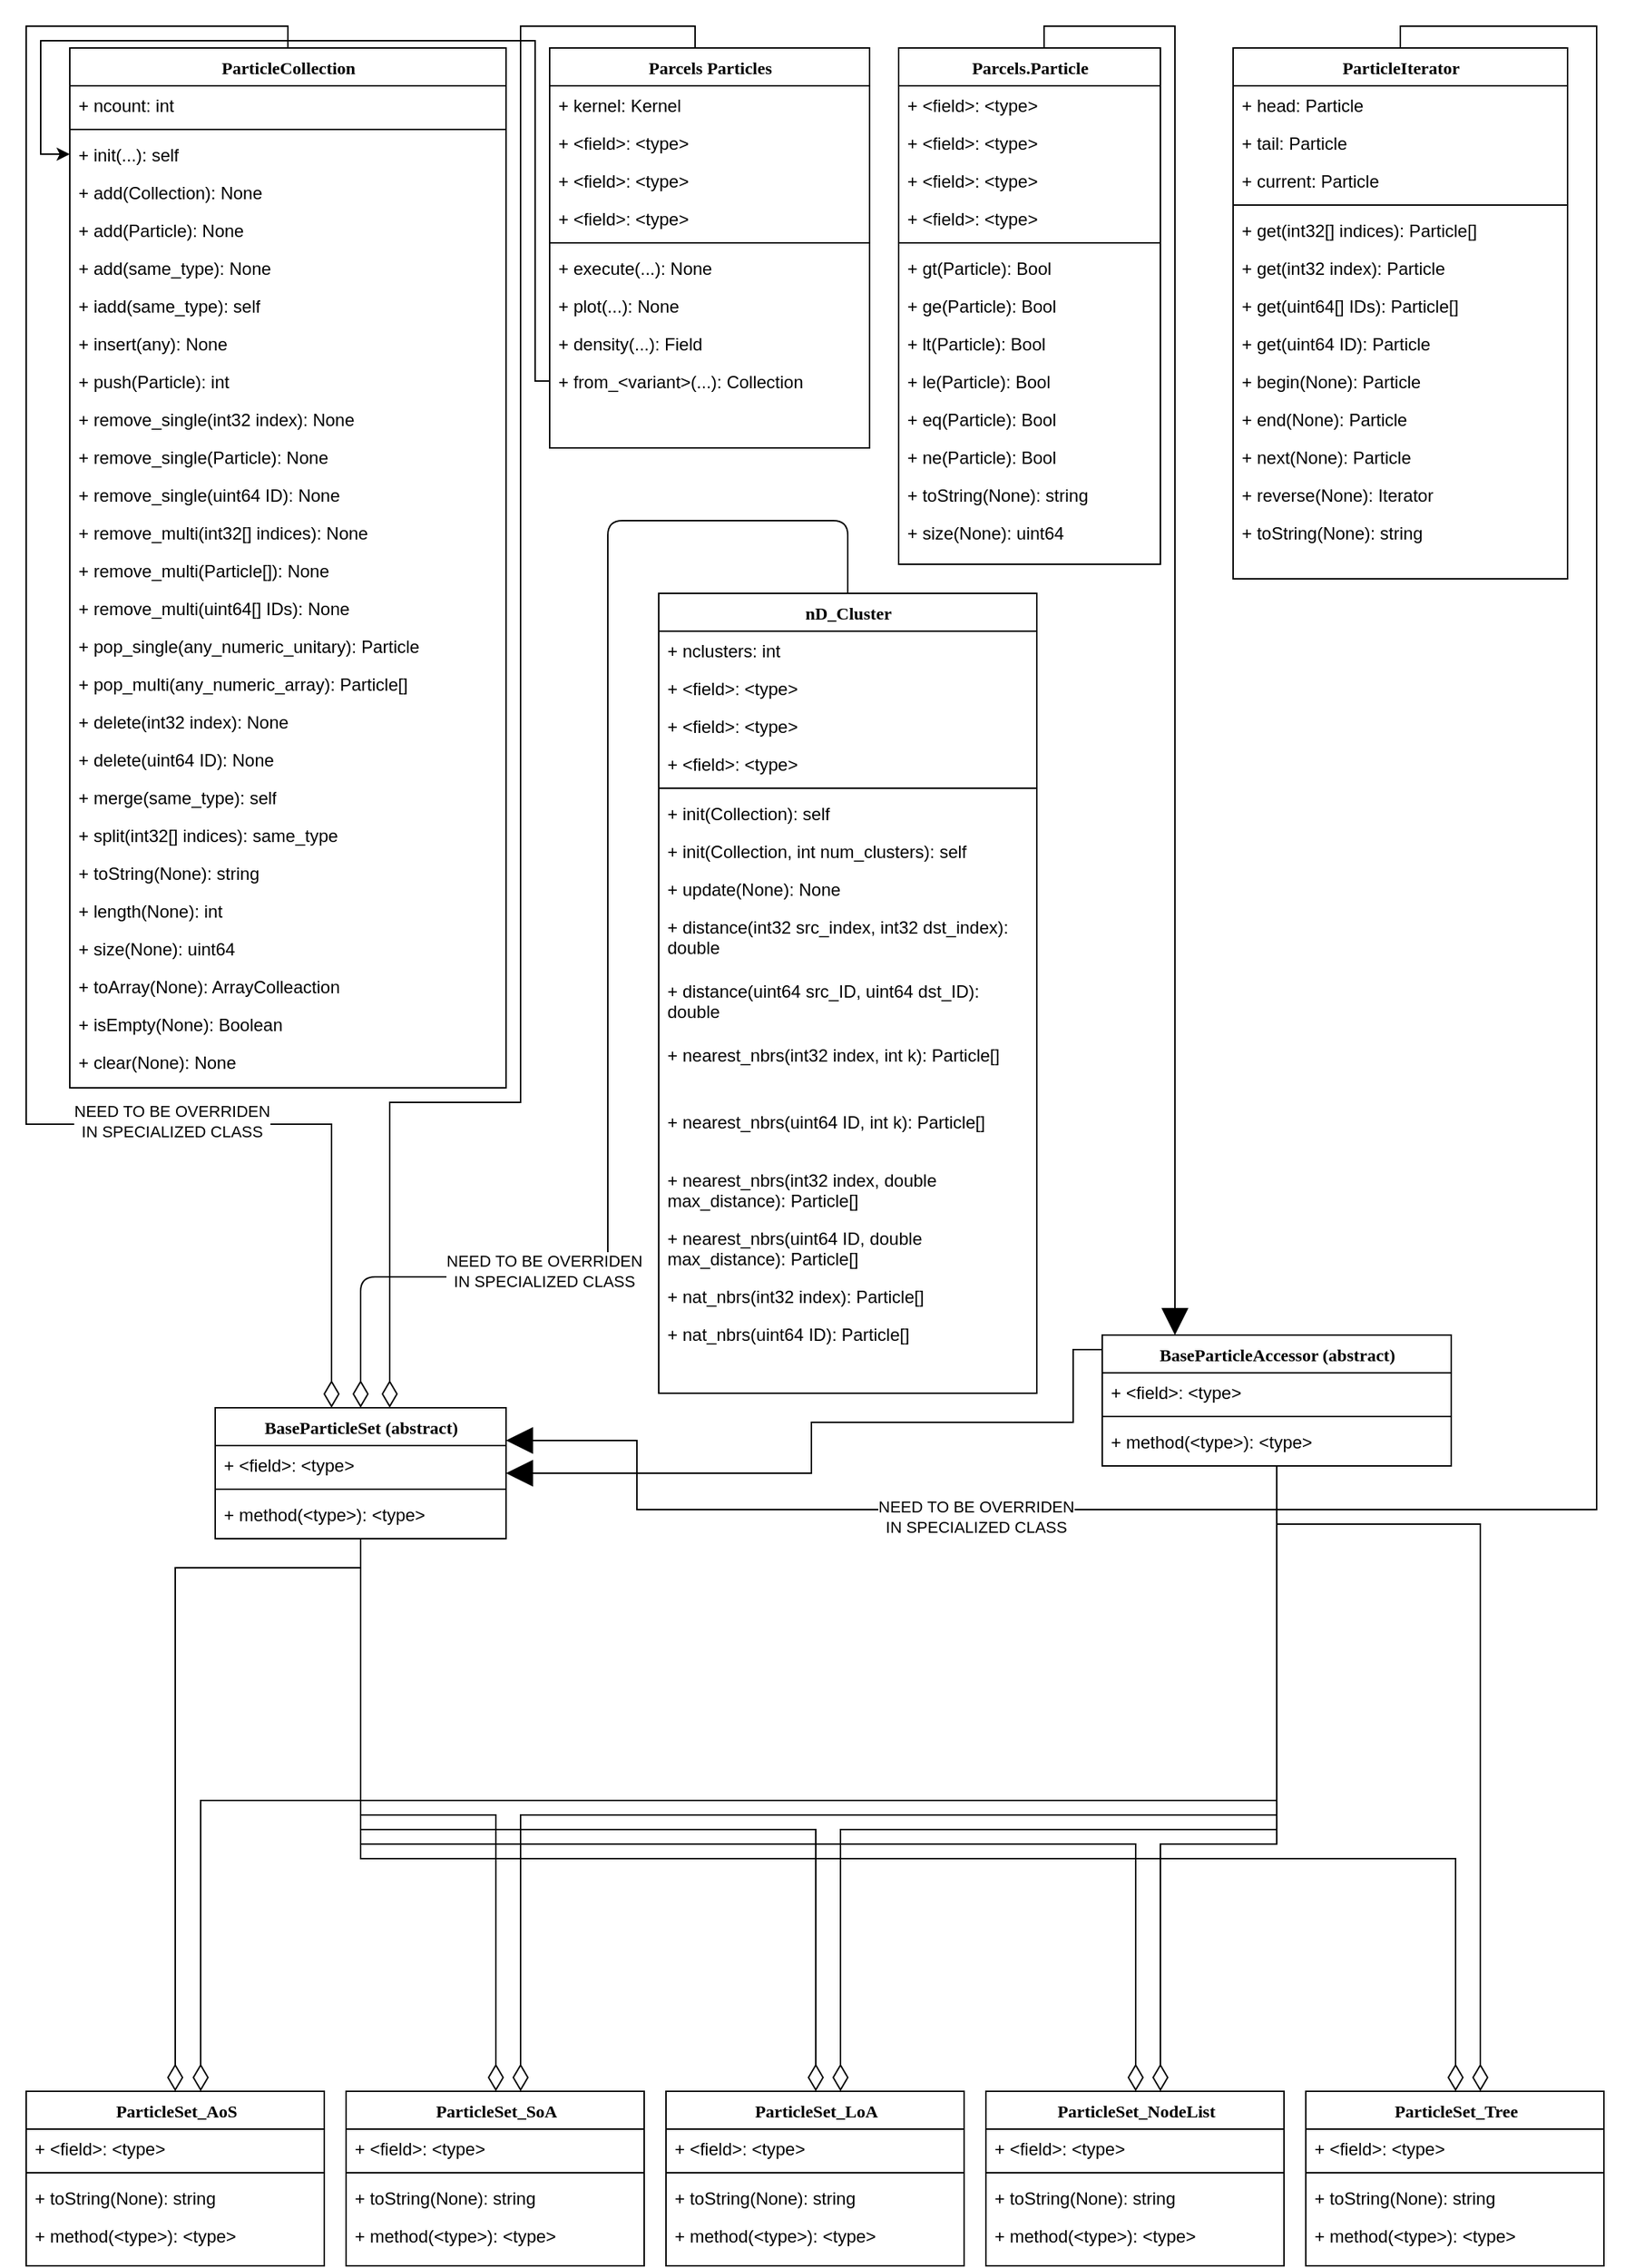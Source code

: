 <mxfile version="13.7.1" type="github">
  <diagram name="Page-1" id="9f46799a-70d6-7492-0946-bef42562c5a5">
    <mxGraphModel dx="1355" dy="774" grid="1" gridSize="10" guides="1" tooltips="1" connect="1" arrows="1" fold="1" page="1" pageScale="1" pageWidth="1169" pageHeight="827" background="#ffffff" math="0" shadow="0">
      <root>
        <mxCell id="0" />
        <mxCell id="1" parent="0" />
        <mxCell id="78961159f06e98e8-124" style="edgeStyle=orthogonalEdgeStyle;html=1;labelBackgroundColor=none;startFill=0;startSize=8;endArrow=diamondThin;endFill=0;endSize=16;fontFamily=Verdana;fontSize=12;entryX=0.5;entryY=0;entryDx=0;entryDy=0;exitX=0.5;exitY=0;exitDx=0;exitDy=0;" parent="1" source="78961159f06e98e8-43" target="78961159f06e98e8-56" edge="1">
          <mxGeometry relative="1" as="geometry">
            <Array as="points">
              <mxPoint x="585" y="360" />
              <mxPoint x="420" y="360" />
              <mxPoint x="420" y="880" />
              <mxPoint x="250" y="880" />
            </Array>
            <mxPoint x="240" y="870" as="sourcePoint" />
          </mxGeometry>
        </mxCell>
        <mxCell id="Co4MXGZ7TRUsfddceolT-49" value="&lt;div&gt;NEED TO BE OVERRIDEN&lt;/div&gt;&lt;div&gt;IN SPECIALIZED CLASS&lt;br&gt;&lt;/div&gt;" style="edgeLabel;html=1;align=center;verticalAlign=middle;resizable=0;points=[];" parent="78961159f06e98e8-124" vertex="1" connectable="0">
          <mxGeometry x="0.604" y="3" relative="1" as="geometry">
            <mxPoint x="19" y="-7" as="offset" />
          </mxGeometry>
        </mxCell>
        <mxCell id="Co4MXGZ7TRUsfddceolT-39" style="edgeStyle=orthogonalEdgeStyle;rounded=0;orthogonalLoop=1;jettySize=auto;html=1;exitX=0.5;exitY=0;exitDx=0;exitDy=0;endArrow=diamondThin;endFill=0;endSize=16;" parent="1" source="78961159f06e98e8-17" target="78961159f06e98e8-56" edge="1">
          <mxGeometry relative="1" as="geometry">
            <Array as="points">
              <mxPoint x="200" y="20" />
              <mxPoint x="20" y="20" />
              <mxPoint x="20" y="775" />
              <mxPoint x="230" y="775" />
            </Array>
          </mxGeometry>
        </mxCell>
        <mxCell id="Co4MXGZ7TRUsfddceolT-48" value="&lt;div&gt;NEED TO BE OVERRIDEN&lt;/div&gt;&lt;div&gt;IN SPECIALIZED CLASS&lt;br&gt;&lt;/div&gt;" style="edgeLabel;html=1;align=center;verticalAlign=middle;resizable=0;points=[];" parent="Co4MXGZ7TRUsfddceolT-39" vertex="1" connectable="0">
          <mxGeometry x="0.473" y="2" relative="1" as="geometry">
            <mxPoint x="52" as="offset" />
          </mxGeometry>
        </mxCell>
        <mxCell id="Co4MXGZ7TRUsfddceolT-28" style="edgeStyle=orthogonalEdgeStyle;rounded=0;orthogonalLoop=1;jettySize=auto;html=1;entryX=0;entryY=0.5;entryDx=0;entryDy=0;exitX=0;exitY=0.5;exitDx=0;exitDy=0;" parent="1" source="Co4MXGZ7TRUsfddceolT-25" target="78961159f06e98e8-20" edge="1">
          <mxGeometry relative="1" as="geometry">
            <Array as="points">
              <mxPoint x="370" y="264" />
              <mxPoint x="370" y="30" />
              <mxPoint x="30" y="30" />
              <mxPoint x="30" y="108" />
            </Array>
          </mxGeometry>
        </mxCell>
        <mxCell id="Co4MXGZ7TRUsfddceolT-40" style="edgeStyle=orthogonalEdgeStyle;rounded=0;orthogonalLoop=1;jettySize=auto;html=1;exitX=0.5;exitY=0;exitDx=0;exitDy=0;endArrow=diamondThin;endFill=0;endSize=16;" parent="1" source="P7jvrvPm7dQxCzO7ZXYy-18" target="78961159f06e98e8-56" edge="1">
          <mxGeometry relative="1" as="geometry">
            <Array as="points">
              <mxPoint x="480" y="35" />
              <mxPoint x="480" y="20" />
              <mxPoint x="360" y="20" />
              <mxPoint x="360" y="760" />
              <mxPoint x="270" y="760" />
            </Array>
          </mxGeometry>
        </mxCell>
        <mxCell id="Co4MXGZ7TRUsfddceolT-67" style="edgeStyle=orthogonalEdgeStyle;rounded=0;orthogonalLoop=1;jettySize=auto;html=1;exitX=0.5;exitY=1;exitDx=0;exitDy=0;entryX=0.5;entryY=0;entryDx=0;entryDy=0;endArrow=diamondThin;endFill=0;endSize=16;" parent="1" source="78961159f06e98e8-56" target="78961159f06e98e8-108" edge="1">
          <mxGeometry relative="1" as="geometry">
            <Array as="points">
              <mxPoint x="250" y="1080" />
              <mxPoint x="123" y="1080" />
            </Array>
          </mxGeometry>
        </mxCell>
        <mxCell id="Co4MXGZ7TRUsfddceolT-69" style="edgeStyle=orthogonalEdgeStyle;rounded=0;orthogonalLoop=1;jettySize=auto;html=1;exitX=0.5;exitY=1;exitDx=0;exitDy=0;endArrow=diamondThin;endFill=0;endSize=16;" parent="1" source="78961159f06e98e8-56" target="Co4MXGZ7TRUsfddceolT-51" edge="1">
          <mxGeometry relative="1" as="geometry">
            <Array as="points">
              <mxPoint x="250" y="1250" />
              <mxPoint x="343" y="1250" />
            </Array>
          </mxGeometry>
        </mxCell>
        <mxCell id="Co4MXGZ7TRUsfddceolT-71" style="edgeStyle=orthogonalEdgeStyle;rounded=0;orthogonalLoop=1;jettySize=auto;html=1;exitX=0.5;exitY=1;exitDx=0;exitDy=0;endArrow=diamondThin;endFill=0;endSize=16;" parent="1" source="78961159f06e98e8-56" target="Co4MXGZ7TRUsfddceolT-55" edge="1">
          <mxGeometry relative="1" as="geometry">
            <Array as="points">
              <mxPoint x="250" y="1260" />
              <mxPoint x="563" y="1260" />
            </Array>
          </mxGeometry>
        </mxCell>
        <mxCell id="Co4MXGZ7TRUsfddceolT-73" style="edgeStyle=orthogonalEdgeStyle;rounded=0;orthogonalLoop=1;jettySize=auto;html=1;exitX=0.5;exitY=1;exitDx=0;exitDy=0;endArrow=diamondThin;endFill=0;endSize=16;" parent="1" source="78961159f06e98e8-56" target="Co4MXGZ7TRUsfddceolT-59" edge="1">
          <mxGeometry relative="1" as="geometry">
            <Array as="points">
              <mxPoint x="250" y="1270" />
              <mxPoint x="783" y="1270" />
            </Array>
          </mxGeometry>
        </mxCell>
        <mxCell id="Co4MXGZ7TRUsfddceolT-75" style="edgeStyle=orthogonalEdgeStyle;rounded=0;orthogonalLoop=1;jettySize=auto;html=1;exitX=0.5;exitY=1;exitDx=0;exitDy=0;endArrow=diamondThin;endFill=0;endSize=16;" parent="1" source="78961159f06e98e8-56" target="Co4MXGZ7TRUsfddceolT-63" edge="1">
          <mxGeometry relative="1" as="geometry">
            <Array as="points">
              <mxPoint x="250" y="1280" />
              <mxPoint x="1003" y="1280" />
            </Array>
          </mxGeometry>
        </mxCell>
        <mxCell id="78961159f06e98e8-56" value="BaseParticleSet (abstract)" style="swimlane;html=1;fontStyle=1;align=center;verticalAlign=top;childLayout=stackLayout;horizontal=1;startSize=26;horizontalStack=0;resizeParent=1;resizeLast=0;collapsible=1;marginBottom=0;swimlaneFillColor=#ffffff;rounded=0;shadow=0;comic=0;labelBackgroundColor=none;strokeWidth=1;fillColor=none;fontFamily=Verdana;fontSize=12" parent="1" vertex="1">
          <mxGeometry x="150" y="970" width="200" height="90" as="geometry" />
        </mxCell>
        <mxCell id="78961159f06e98e8-63" value="+ &amp;lt;field&amp;gt;: &amp;lt;type&amp;gt;" style="text;html=1;strokeColor=none;fillColor=none;align=left;verticalAlign=top;spacingLeft=4;spacingRight=4;whiteSpace=wrap;overflow=hidden;rotatable=0;points=[[0,0.5],[1,0.5]];portConstraint=eastwest;" parent="78961159f06e98e8-56" vertex="1">
          <mxGeometry y="26" width="200" height="26" as="geometry" />
        </mxCell>
        <mxCell id="78961159f06e98e8-64" value="" style="line;html=1;strokeWidth=1;fillColor=none;align=left;verticalAlign=middle;spacingTop=-1;spacingLeft=3;spacingRight=3;rotatable=0;labelPosition=right;points=[];portConstraint=eastwest;" parent="78961159f06e98e8-56" vertex="1">
          <mxGeometry y="52" width="200" height="8" as="geometry" />
        </mxCell>
        <mxCell id="78961159f06e98e8-68" value="+ method(&amp;lt;type&amp;gt;): &amp;lt;type&amp;gt;" style="text;html=1;strokeColor=none;fillColor=none;align=left;verticalAlign=top;spacingLeft=4;spacingRight=4;whiteSpace=wrap;overflow=hidden;rotatable=0;points=[[0,0.5],[1,0.5]];portConstraint=eastwest;" parent="78961159f06e98e8-56" vertex="1">
          <mxGeometry y="60" width="200" height="26" as="geometry" />
        </mxCell>
        <mxCell id="Co4MXGZ7TRUsfddceolT-45" style="edgeStyle=orthogonalEdgeStyle;rounded=0;orthogonalLoop=1;jettySize=auto;html=1;exitX=0.5;exitY=0;exitDx=0;exitDy=0;endArrow=block;endFill=1;endSize=16;" parent="1" source="Co4MXGZ7TRUsfddceolT-12" target="Co4MXGZ7TRUsfddceolT-41" edge="1">
          <mxGeometry relative="1" as="geometry">
            <Array as="points">
              <mxPoint x="720" y="20" />
              <mxPoint x="810" y="20" />
            </Array>
          </mxGeometry>
        </mxCell>
        <mxCell id="Co4MXGZ7TRUsfddceolT-12" value="Parcels.Particle" style="swimlane;html=1;fontStyle=1;align=center;verticalAlign=top;childLayout=stackLayout;horizontal=1;startSize=26;horizontalStack=0;resizeParent=1;resizeLast=0;collapsible=1;marginBottom=0;swimlaneFillColor=#ffffff;rounded=0;shadow=0;comic=0;labelBackgroundColor=none;strokeWidth=1;fillColor=none;fontFamily=Verdana;fontSize=12" parent="1" vertex="1">
          <mxGeometry x="620" y="35" width="180" height="355" as="geometry" />
        </mxCell>
        <mxCell id="Co4MXGZ7TRUsfddceolT-13" value="+ &amp;lt;field&amp;gt;: &amp;lt;type&amp;gt;" style="text;html=1;strokeColor=none;fillColor=none;align=left;verticalAlign=top;spacingLeft=4;spacingRight=4;whiteSpace=wrap;overflow=hidden;rotatable=0;points=[[0,0.5],[1,0.5]];portConstraint=eastwest;" parent="Co4MXGZ7TRUsfddceolT-12" vertex="1">
          <mxGeometry y="26" width="180" height="26" as="geometry" />
        </mxCell>
        <mxCell id="Co4MXGZ7TRUsfddceolT-14" value="+ &amp;lt;field&amp;gt;: &amp;lt;type&amp;gt;" style="text;html=1;strokeColor=none;fillColor=none;align=left;verticalAlign=top;spacingLeft=4;spacingRight=4;whiteSpace=wrap;overflow=hidden;rotatable=0;points=[[0,0.5],[1,0.5]];portConstraint=eastwest;" parent="Co4MXGZ7TRUsfddceolT-12" vertex="1">
          <mxGeometry y="52" width="180" height="26" as="geometry" />
        </mxCell>
        <mxCell id="Co4MXGZ7TRUsfddceolT-15" value="+ &amp;lt;field&amp;gt;: &amp;lt;type&amp;gt;" style="text;html=1;strokeColor=none;fillColor=none;align=left;verticalAlign=top;spacingLeft=4;spacingRight=4;whiteSpace=wrap;overflow=hidden;rotatable=0;points=[[0,0.5],[1,0.5]];portConstraint=eastwest;" parent="Co4MXGZ7TRUsfddceolT-12" vertex="1">
          <mxGeometry y="78" width="180" height="26" as="geometry" />
        </mxCell>
        <mxCell id="Co4MXGZ7TRUsfddceolT-16" value="+ &amp;lt;field&amp;gt;: &amp;lt;type&amp;gt;" style="text;html=1;strokeColor=none;fillColor=none;align=left;verticalAlign=top;spacingLeft=4;spacingRight=4;whiteSpace=wrap;overflow=hidden;rotatable=0;points=[[0,0.5],[1,0.5]];portConstraint=eastwest;" parent="Co4MXGZ7TRUsfddceolT-12" vertex="1">
          <mxGeometry y="104" width="180" height="26" as="geometry" />
        </mxCell>
        <mxCell id="Co4MXGZ7TRUsfddceolT-17" value="" style="line;html=1;strokeWidth=1;fillColor=none;align=left;verticalAlign=middle;spacingTop=-1;spacingLeft=3;spacingRight=3;rotatable=0;labelPosition=right;points=[];portConstraint=eastwest;" parent="Co4MXGZ7TRUsfddceolT-12" vertex="1">
          <mxGeometry y="130" width="180" height="8" as="geometry" />
        </mxCell>
        <mxCell id="Co4MXGZ7TRUsfddceolT-18" value="+ gt(Particle): Bool" style="text;html=1;strokeColor=none;fillColor=none;align=left;verticalAlign=top;spacingLeft=4;spacingRight=4;whiteSpace=wrap;overflow=hidden;rotatable=0;points=[[0,0.5],[1,0.5]];portConstraint=eastwest;" parent="Co4MXGZ7TRUsfddceolT-12" vertex="1">
          <mxGeometry y="138" width="180" height="26" as="geometry" />
        </mxCell>
        <mxCell id="Co4MXGZ7TRUsfddceolT-19" value="+ ge(Particle): Bool" style="text;html=1;strokeColor=none;fillColor=none;align=left;verticalAlign=top;spacingLeft=4;spacingRight=4;whiteSpace=wrap;overflow=hidden;rotatable=0;points=[[0,0.5],[1,0.5]];portConstraint=eastwest;" parent="Co4MXGZ7TRUsfddceolT-12" vertex="1">
          <mxGeometry y="164" width="180" height="26" as="geometry" />
        </mxCell>
        <mxCell id="Co4MXGZ7TRUsfddceolT-20" value="+ lt(Particle): Bool" style="text;html=1;strokeColor=none;fillColor=none;align=left;verticalAlign=top;spacingLeft=4;spacingRight=4;whiteSpace=wrap;overflow=hidden;rotatable=0;points=[[0,0.5],[1,0.5]];portConstraint=eastwest;" parent="Co4MXGZ7TRUsfddceolT-12" vertex="1">
          <mxGeometry y="190" width="180" height="26" as="geometry" />
        </mxCell>
        <mxCell id="Co4MXGZ7TRUsfddceolT-21" value="+ le(Particle): Bool" style="text;html=1;strokeColor=none;fillColor=none;align=left;verticalAlign=top;spacingLeft=4;spacingRight=4;whiteSpace=wrap;overflow=hidden;rotatable=0;points=[[0,0.5],[1,0.5]];portConstraint=eastwest;" parent="Co4MXGZ7TRUsfddceolT-12" vertex="1">
          <mxGeometry y="216" width="180" height="26" as="geometry" />
        </mxCell>
        <mxCell id="Co4MXGZ7TRUsfddceolT-22" value="+ eq(Particle): Bool" style="text;html=1;strokeColor=none;fillColor=none;align=left;verticalAlign=top;spacingLeft=4;spacingRight=4;whiteSpace=wrap;overflow=hidden;rotatable=0;points=[[0,0.5],[1,0.5]];portConstraint=eastwest;" parent="Co4MXGZ7TRUsfddceolT-12" vertex="1">
          <mxGeometry y="242" width="180" height="26" as="geometry" />
        </mxCell>
        <mxCell id="Co4MXGZ7TRUsfddceolT-23" value="+ ne(Particle): Bool" style="text;html=1;strokeColor=none;fillColor=none;align=left;verticalAlign=top;spacingLeft=4;spacingRight=4;whiteSpace=wrap;overflow=hidden;rotatable=0;points=[[0,0.5],[1,0.5]];portConstraint=eastwest;" parent="Co4MXGZ7TRUsfddceolT-12" vertex="1">
          <mxGeometry y="268" width="180" height="26" as="geometry" />
        </mxCell>
        <mxCell id="XpPb735-qe5b06PfUnhL-2" value="+ toString(None): string" style="text;html=1;strokeColor=none;fillColor=none;align=left;verticalAlign=top;spacingLeft=4;spacingRight=4;whiteSpace=wrap;overflow=hidden;rotatable=0;points=[[0,0.5],[1,0.5]];portConstraint=eastwest;" parent="Co4MXGZ7TRUsfddceolT-12" vertex="1">
          <mxGeometry y="294" width="180" height="26" as="geometry" />
        </mxCell>
        <mxCell id="XpPb735-qe5b06PfUnhL-11" value="+ size(None): uint64" style="text;html=1;strokeColor=none;fillColor=none;align=left;verticalAlign=top;spacingLeft=4;spacingRight=4;whiteSpace=wrap;overflow=hidden;rotatable=0;points=[[0,0.5],[1,0.5]];portConstraint=eastwest;" parent="Co4MXGZ7TRUsfddceolT-12" vertex="1">
          <mxGeometry y="320" width="180" height="30" as="geometry" />
        </mxCell>
        <mxCell id="78961159f06e98e8-17" value="ParticleCollection" style="swimlane;html=1;fontStyle=1;align=center;verticalAlign=top;childLayout=stackLayout;horizontal=1;startSize=26;horizontalStack=0;resizeParent=1;resizeLast=0;collapsible=1;marginBottom=0;swimlaneFillColor=#ffffff;rounded=0;shadow=0;comic=0;labelBackgroundColor=none;strokeWidth=1;fillColor=none;fontFamily=Verdana;fontSize=12" parent="1" vertex="1">
          <mxGeometry x="50" y="35" width="300" height="715" as="geometry">
            <mxRectangle x="90" y="83" width="100" height="26" as="alternateBounds" />
          </mxGeometry>
        </mxCell>
        <mxCell id="78961159f06e98e8-24" value="+ ncount: int" style="text;html=1;strokeColor=none;fillColor=none;align=left;verticalAlign=top;spacingLeft=4;spacingRight=4;whiteSpace=wrap;overflow=hidden;rotatable=0;points=[[0,0.5],[1,0.5]];portConstraint=eastwest;fontStyle=0" parent="78961159f06e98e8-17" vertex="1">
          <mxGeometry y="26" width="300" height="26" as="geometry" />
        </mxCell>
        <mxCell id="78961159f06e98e8-19" value="" style="line;html=1;strokeWidth=1;fillColor=none;align=left;verticalAlign=middle;spacingTop=-1;spacingLeft=3;spacingRight=3;rotatable=0;labelPosition=right;points=[];portConstraint=eastwest;fontStyle=0" parent="78961159f06e98e8-17" vertex="1">
          <mxGeometry y="52" width="300" height="8" as="geometry" />
        </mxCell>
        <mxCell id="78961159f06e98e8-20" value="+ init(...): self" style="text;html=1;strokeColor=none;fillColor=none;align=left;verticalAlign=top;spacingLeft=4;spacingRight=4;whiteSpace=wrap;overflow=hidden;rotatable=0;points=[[0,0.5],[1,0.5]];portConstraint=eastwest;fontStyle=0" parent="78961159f06e98e8-17" vertex="1">
          <mxGeometry y="60" width="300" height="26" as="geometry" />
        </mxCell>
        <mxCell id="Co4MXGZ7TRUsfddceolT-27" value="+ add(Collection): None" style="text;html=1;strokeColor=none;fillColor=none;align=left;verticalAlign=top;spacingLeft=4;spacingRight=4;whiteSpace=wrap;overflow=hidden;rotatable=0;points=[[0,0.5],[1,0.5]];portConstraint=eastwest;fontStyle=0" parent="78961159f06e98e8-17" vertex="1">
          <mxGeometry y="86" width="300" height="26" as="geometry" />
        </mxCell>
        <mxCell id="78961159f06e98e8-27" value="+ add(Particle): None" style="text;html=1;strokeColor=none;fillColor=none;align=left;verticalAlign=top;spacingLeft=4;spacingRight=4;whiteSpace=wrap;overflow=hidden;rotatable=0;points=[[0,0.5],[1,0.5]];portConstraint=eastwest;fontStyle=0" parent="78961159f06e98e8-17" vertex="1">
          <mxGeometry y="112" width="300" height="26" as="geometry" />
        </mxCell>
        <mxCell id="P7jvrvPm7dQxCzO7ZXYy-2" value="+ add(same_type): None" style="text;html=1;strokeColor=none;fillColor=none;align=left;verticalAlign=top;spacingLeft=4;spacingRight=4;whiteSpace=wrap;overflow=hidden;rotatable=0;points=[[0,0.5],[1,0.5]];portConstraint=eastwest;fontStyle=0" parent="78961159f06e98e8-17" vertex="1">
          <mxGeometry y="138" width="300" height="26" as="geometry" />
        </mxCell>
        <mxCell id="P7jvrvPm7dQxCzO7ZXYy-3" value="+ iadd(same_type): self" style="text;html=1;strokeColor=none;fillColor=none;align=left;verticalAlign=top;spacingLeft=4;spacingRight=4;whiteSpace=wrap;overflow=hidden;rotatable=0;points=[[0,0.5],[1,0.5]];portConstraint=eastwest;fontStyle=0" parent="78961159f06e98e8-17" vertex="1">
          <mxGeometry y="164" width="300" height="26" as="geometry" />
        </mxCell>
        <mxCell id="P7jvrvPm7dQxCzO7ZXYy-4" value="+ insert(any): None" style="text;html=1;strokeColor=none;fillColor=none;align=left;verticalAlign=top;spacingLeft=4;spacingRight=4;whiteSpace=wrap;overflow=hidden;rotatable=0;points=[[0,0.5],[1,0.5]];portConstraint=eastwest;fontStyle=0" parent="78961159f06e98e8-17" vertex="1">
          <mxGeometry y="190" width="300" height="26" as="geometry" />
        </mxCell>
        <mxCell id="P7jvrvPm7dQxCzO7ZXYy-5" value="+ push(Particle): int" style="text;html=1;strokeColor=none;fillColor=none;align=left;verticalAlign=top;spacingLeft=4;spacingRight=4;whiteSpace=wrap;overflow=hidden;rotatable=0;points=[[0,0.5],[1,0.5]];portConstraint=eastwest;fontStyle=0" parent="78961159f06e98e8-17" vertex="1">
          <mxGeometry y="216" width="300" height="26" as="geometry" />
        </mxCell>
        <mxCell id="P7jvrvPm7dQxCzO7ZXYy-6" value="+ remove_single(int32 index): None" style="text;html=1;strokeColor=none;fillColor=none;align=left;verticalAlign=top;spacingLeft=4;spacingRight=4;whiteSpace=wrap;overflow=hidden;rotatable=0;points=[[0,0.5],[1,0.5]];portConstraint=eastwest;fontStyle=0" parent="78961159f06e98e8-17" vertex="1">
          <mxGeometry y="242" width="300" height="26" as="geometry" />
        </mxCell>
        <mxCell id="P7jvrvPm7dQxCzO7ZXYy-7" value="+ remove_single(Particle): None" style="text;html=1;strokeColor=none;fillColor=none;align=left;verticalAlign=top;spacingLeft=4;spacingRight=4;whiteSpace=wrap;overflow=hidden;rotatable=0;points=[[0,0.5],[1,0.5]];portConstraint=eastwest;fontStyle=0" parent="78961159f06e98e8-17" vertex="1">
          <mxGeometry y="268" width="300" height="26" as="geometry" />
        </mxCell>
        <mxCell id="P7jvrvPm7dQxCzO7ZXYy-8" value="+ remove_single(uint64 ID): None" style="text;html=1;strokeColor=none;fillColor=none;align=left;verticalAlign=top;spacingLeft=4;spacingRight=4;whiteSpace=wrap;overflow=hidden;rotatable=0;points=[[0,0.5],[1,0.5]];portConstraint=eastwest;fontStyle=0" parent="78961159f06e98e8-17" vertex="1">
          <mxGeometry y="294" width="300" height="26" as="geometry" />
        </mxCell>
        <mxCell id="P7jvrvPm7dQxCzO7ZXYy-9" value="+ remove_multi(int32[] indices): None" style="text;html=1;strokeColor=none;fillColor=none;align=left;verticalAlign=top;spacingLeft=4;spacingRight=4;whiteSpace=wrap;overflow=hidden;rotatable=0;points=[[0,0.5],[1,0.5]];portConstraint=eastwest;fontStyle=0" parent="78961159f06e98e8-17" vertex="1">
          <mxGeometry y="320" width="300" height="26" as="geometry" />
        </mxCell>
        <mxCell id="P7jvrvPm7dQxCzO7ZXYy-10" value="+ remove_multi(Particle[]): None" style="text;html=1;strokeColor=none;fillColor=none;align=left;verticalAlign=top;spacingLeft=4;spacingRight=4;whiteSpace=wrap;overflow=hidden;rotatable=0;points=[[0,0.5],[1,0.5]];portConstraint=eastwest;fontStyle=0" parent="78961159f06e98e8-17" vertex="1">
          <mxGeometry y="346" width="300" height="26" as="geometry" />
        </mxCell>
        <mxCell id="P7jvrvPm7dQxCzO7ZXYy-11" value="+ remove_multi(uint64[] IDs): None" style="text;html=1;strokeColor=none;fillColor=none;align=left;verticalAlign=top;spacingLeft=4;spacingRight=4;whiteSpace=wrap;overflow=hidden;rotatable=0;points=[[0,0.5],[1,0.5]];portConstraint=eastwest;fontStyle=0" parent="78961159f06e98e8-17" vertex="1">
          <mxGeometry y="372" width="300" height="26" as="geometry" />
        </mxCell>
        <mxCell id="P7jvrvPm7dQxCzO7ZXYy-12" value="+ pop_single(any_numeric_unitary): Particle" style="text;html=1;strokeColor=none;fillColor=none;align=left;verticalAlign=top;spacingLeft=4;spacingRight=4;whiteSpace=wrap;overflow=hidden;rotatable=0;points=[[0,0.5],[1,0.5]];portConstraint=eastwest;fontStyle=0" parent="78961159f06e98e8-17" vertex="1">
          <mxGeometry y="398" width="300" height="26" as="geometry" />
        </mxCell>
        <mxCell id="P7jvrvPm7dQxCzO7ZXYy-13" value="+ pop_multi(any_numeric_array): Particle[]" style="text;html=1;strokeColor=none;fillColor=none;align=left;verticalAlign=top;spacingLeft=4;spacingRight=4;whiteSpace=wrap;overflow=hidden;rotatable=0;points=[[0,0.5],[1,0.5]];portConstraint=eastwest;fontStyle=0" parent="78961159f06e98e8-17" vertex="1">
          <mxGeometry y="424" width="300" height="26" as="geometry" />
        </mxCell>
        <mxCell id="P7jvrvPm7dQxCzO7ZXYy-14" value="+ delete(int32 index): None" style="text;html=1;strokeColor=none;fillColor=none;align=left;verticalAlign=top;spacingLeft=4;spacingRight=4;whiteSpace=wrap;overflow=hidden;rotatable=0;points=[[0,0.5],[1,0.5]];portConstraint=eastwest;fontStyle=0" parent="78961159f06e98e8-17" vertex="1">
          <mxGeometry y="450" width="300" height="26" as="geometry" />
        </mxCell>
        <mxCell id="P7jvrvPm7dQxCzO7ZXYy-15" value="+ delete(uint64 ID): None" style="text;html=1;strokeColor=none;fillColor=none;align=left;verticalAlign=top;spacingLeft=4;spacingRight=4;whiteSpace=wrap;overflow=hidden;rotatable=0;points=[[0,0.5],[1,0.5]];portConstraint=eastwest;fontStyle=0" parent="78961159f06e98e8-17" vertex="1">
          <mxGeometry y="476" width="300" height="26" as="geometry" />
        </mxCell>
        <mxCell id="P7jvrvPm7dQxCzO7ZXYy-16" value="+ merge(same_type): self" style="text;html=1;strokeColor=none;fillColor=none;align=left;verticalAlign=top;spacingLeft=4;spacingRight=4;whiteSpace=wrap;overflow=hidden;rotatable=0;points=[[0,0.5],[1,0.5]];portConstraint=eastwest;fontStyle=0" parent="78961159f06e98e8-17" vertex="1">
          <mxGeometry y="502" width="300" height="26" as="geometry" />
        </mxCell>
        <mxCell id="P7jvrvPm7dQxCzO7ZXYy-17" value="+ split(int32[] indices): same_type" style="text;html=1;strokeColor=none;fillColor=none;align=left;verticalAlign=top;spacingLeft=4;spacingRight=4;whiteSpace=wrap;overflow=hidden;rotatable=0;points=[[0,0.5],[1,0.5]];portConstraint=eastwest;fontStyle=0" parent="78961159f06e98e8-17" vertex="1">
          <mxGeometry y="528" width="300" height="26" as="geometry" />
        </mxCell>
        <mxCell id="XpPb735-qe5b06PfUnhL-1" value="+ toString(None): string" style="text;html=1;strokeColor=none;fillColor=none;align=left;verticalAlign=top;spacingLeft=4;spacingRight=4;whiteSpace=wrap;overflow=hidden;rotatable=0;points=[[0,0.5],[1,0.5]];portConstraint=eastwest;fontStyle=0" parent="78961159f06e98e8-17" vertex="1">
          <mxGeometry y="554" width="300" height="26" as="geometry" />
        </mxCell>
        <mxCell id="XpPb735-qe5b06PfUnhL-9" value="+ length(None): int" style="text;html=1;strokeColor=none;fillColor=none;align=left;verticalAlign=top;spacingLeft=4;spacingRight=4;whiteSpace=wrap;overflow=hidden;rotatable=0;points=[[0,0.5],[1,0.5]];portConstraint=eastwest;fontStyle=0" parent="78961159f06e98e8-17" vertex="1">
          <mxGeometry y="580" width="300" height="26" as="geometry" />
        </mxCell>
        <mxCell id="XpPb735-qe5b06PfUnhL-10" value="+ size(None): uint64" style="text;html=1;strokeColor=none;fillColor=none;align=left;verticalAlign=top;spacingLeft=4;spacingRight=4;whiteSpace=wrap;overflow=hidden;rotatable=0;points=[[0,0.5],[1,0.5]];portConstraint=eastwest;fontStyle=0" parent="78961159f06e98e8-17" vertex="1">
          <mxGeometry y="606" width="300" height="26" as="geometry" />
        </mxCell>
        <mxCell id="MUfdkFSpoXMzux8-uktr-1" value="+ toArray(None): ArrayColleaction" style="text;html=1;strokeColor=none;fillColor=none;align=left;verticalAlign=top;spacingLeft=4;spacingRight=4;whiteSpace=wrap;overflow=hidden;rotatable=0;points=[[0,0.5],[1,0.5]];portConstraint=eastwest;fontStyle=0" parent="78961159f06e98e8-17" vertex="1">
          <mxGeometry y="632" width="300" height="26" as="geometry" />
        </mxCell>
        <mxCell id="MUfdkFSpoXMzux8-uktr-2" value="+ isEmpty(None): Boolean" style="text;html=1;strokeColor=none;fillColor=none;align=left;verticalAlign=top;spacingLeft=4;spacingRight=4;whiteSpace=wrap;overflow=hidden;rotatable=0;points=[[0,0.5],[1,0.5]];portConstraint=eastwest;fontStyle=0" parent="78961159f06e98e8-17" vertex="1">
          <mxGeometry y="658" width="300" height="26" as="geometry" />
        </mxCell>
        <mxCell id="MUfdkFSpoXMzux8-uktr-3" value="+ clear(None): None" style="text;html=1;strokeColor=none;fillColor=none;align=left;verticalAlign=top;spacingLeft=4;spacingRight=4;whiteSpace=wrap;overflow=hidden;rotatable=0;points=[[0,0.5],[1,0.5]];portConstraint=eastwest;fontStyle=0" parent="78961159f06e98e8-17" vertex="1">
          <mxGeometry y="684" width="300" height="26" as="geometry" />
        </mxCell>
        <mxCell id="P7jvrvPm7dQxCzO7ZXYy-18" value="Parcels Particles" style="swimlane;html=1;fontStyle=1;align=center;verticalAlign=top;childLayout=stackLayout;horizontal=1;startSize=26;horizontalStack=0;resizeParent=1;resizeLast=0;collapsible=1;marginBottom=0;swimlaneFillColor=#ffffff;rounded=0;shadow=0;comic=0;labelBackgroundColor=none;strokeWidth=1;fillColor=none;fontFamily=Verdana;fontSize=12" parent="1" vertex="1">
          <mxGeometry x="380" y="35" width="220" height="275" as="geometry" />
        </mxCell>
        <mxCell id="P7jvrvPm7dQxCzO7ZXYy-19" value="+ kernel: Kernel" style="text;html=1;strokeColor=none;fillColor=none;align=left;verticalAlign=top;spacingLeft=4;spacingRight=4;whiteSpace=wrap;overflow=hidden;rotatable=0;points=[[0,0.5],[1,0.5]];portConstraint=eastwest;" parent="P7jvrvPm7dQxCzO7ZXYy-18" vertex="1">
          <mxGeometry y="26" width="220" height="26" as="geometry" />
        </mxCell>
        <mxCell id="P7jvrvPm7dQxCzO7ZXYy-20" value="+ &amp;lt;field&amp;gt;: &amp;lt;type&amp;gt;" style="text;html=1;strokeColor=none;fillColor=none;align=left;verticalAlign=top;spacingLeft=4;spacingRight=4;whiteSpace=wrap;overflow=hidden;rotatable=0;points=[[0,0.5],[1,0.5]];portConstraint=eastwest;" parent="P7jvrvPm7dQxCzO7ZXYy-18" vertex="1">
          <mxGeometry y="52" width="220" height="26" as="geometry" />
        </mxCell>
        <mxCell id="P7jvrvPm7dQxCzO7ZXYy-21" value="+ &amp;lt;field&amp;gt;: &amp;lt;type&amp;gt;" style="text;html=1;strokeColor=none;fillColor=none;align=left;verticalAlign=top;spacingLeft=4;spacingRight=4;whiteSpace=wrap;overflow=hidden;rotatable=0;points=[[0,0.5],[1,0.5]];portConstraint=eastwest;" parent="P7jvrvPm7dQxCzO7ZXYy-18" vertex="1">
          <mxGeometry y="78" width="220" height="26" as="geometry" />
        </mxCell>
        <mxCell id="P7jvrvPm7dQxCzO7ZXYy-22" value="+ &amp;lt;field&amp;gt;: &amp;lt;type&amp;gt;" style="text;html=1;strokeColor=none;fillColor=none;align=left;verticalAlign=top;spacingLeft=4;spacingRight=4;whiteSpace=wrap;overflow=hidden;rotatable=0;points=[[0,0.5],[1,0.5]];portConstraint=eastwest;" parent="P7jvrvPm7dQxCzO7ZXYy-18" vertex="1">
          <mxGeometry y="104" width="220" height="26" as="geometry" />
        </mxCell>
        <mxCell id="P7jvrvPm7dQxCzO7ZXYy-23" value="" style="line;html=1;strokeWidth=1;fillColor=none;align=left;verticalAlign=middle;spacingTop=-1;spacingLeft=3;spacingRight=3;rotatable=0;labelPosition=right;points=[];portConstraint=eastwest;" parent="P7jvrvPm7dQxCzO7ZXYy-18" vertex="1">
          <mxGeometry y="130" width="220" height="8" as="geometry" />
        </mxCell>
        <mxCell id="P7jvrvPm7dQxCzO7ZXYy-24" value="+ execute(...): None" style="text;html=1;strokeColor=none;fillColor=none;align=left;verticalAlign=top;spacingLeft=4;spacingRight=4;whiteSpace=wrap;overflow=hidden;rotatable=0;points=[[0,0.5],[1,0.5]];portConstraint=eastwest;" parent="P7jvrvPm7dQxCzO7ZXYy-18" vertex="1">
          <mxGeometry y="138" width="220" height="26" as="geometry" />
        </mxCell>
        <mxCell id="P7jvrvPm7dQxCzO7ZXYy-25" value="+ plot(...): None" style="text;html=1;strokeColor=none;fillColor=none;align=left;verticalAlign=top;spacingLeft=4;spacingRight=4;whiteSpace=wrap;overflow=hidden;rotatable=0;points=[[0,0.5],[1,0.5]];portConstraint=eastwest;" parent="P7jvrvPm7dQxCzO7ZXYy-18" vertex="1">
          <mxGeometry y="164" width="220" height="26" as="geometry" />
        </mxCell>
        <mxCell id="Co4MXGZ7TRUsfddceolT-24" value="+ density(...): Field" style="text;html=1;strokeColor=none;fillColor=none;align=left;verticalAlign=top;spacingLeft=4;spacingRight=4;whiteSpace=wrap;overflow=hidden;rotatable=0;points=[[0,0.5],[1,0.5]];portConstraint=eastwest;" parent="P7jvrvPm7dQxCzO7ZXYy-18" vertex="1">
          <mxGeometry y="190" width="220" height="26" as="geometry" />
        </mxCell>
        <mxCell id="Co4MXGZ7TRUsfddceolT-25" value="+ from_&amp;lt;variant&amp;gt;(...): Collection" style="text;html=1;strokeColor=none;fillColor=none;align=left;verticalAlign=top;spacingLeft=4;spacingRight=4;whiteSpace=wrap;overflow=hidden;rotatable=0;points=[[0,0.5],[1,0.5]];portConstraint=eastwest;" parent="P7jvrvPm7dQxCzO7ZXYy-18" vertex="1">
          <mxGeometry y="216" width="220" height="26" as="geometry" />
        </mxCell>
        <mxCell id="Co4MXGZ7TRUsfddceolT-46" style="edgeStyle=orthogonalEdgeStyle;rounded=0;orthogonalLoop=1;jettySize=auto;html=1;exitX=0.5;exitY=0;exitDx=0;exitDy=0;endArrow=block;endFill=1;endSize=16;entryX=1;entryY=0.25;entryDx=0;entryDy=0;" parent="1" source="78961159f06e98e8-30" target="78961159f06e98e8-56" edge="1">
          <mxGeometry relative="1" as="geometry">
            <Array as="points">
              <mxPoint x="965" y="20" />
              <mxPoint x="1100" y="20" />
              <mxPoint x="1100" y="1040" />
              <mxPoint x="440" y="1040" />
              <mxPoint x="440" y="993" />
            </Array>
          </mxGeometry>
        </mxCell>
        <mxCell id="Co4MXGZ7TRUsfddceolT-50" value="&lt;div&gt;NEED TO BE OVERRIDEN&lt;/div&gt;&lt;div&gt;IN SPECIALIZED CLASS&lt;br&gt;&lt;/div&gt;" style="edgeLabel;html=1;align=center;verticalAlign=middle;resizable=0;points=[];" parent="Co4MXGZ7TRUsfddceolT-46" vertex="1" connectable="0">
          <mxGeometry x="0.624" y="5" relative="1" as="geometry">
            <mxPoint as="offset" />
          </mxGeometry>
        </mxCell>
        <mxCell id="78961159f06e98e8-30" value="ParticleIterator" style="swimlane;html=1;fontStyle=1;align=center;verticalAlign=top;childLayout=stackLayout;horizontal=1;startSize=26;horizontalStack=0;resizeParent=1;resizeLast=0;collapsible=1;marginBottom=0;swimlaneFillColor=#ffffff;rounded=0;shadow=0;comic=0;labelBackgroundColor=none;strokeWidth=1;fillColor=none;fontFamily=Verdana;fontSize=12" parent="1" vertex="1">
          <mxGeometry x="850" y="35" width="230" height="365" as="geometry" />
        </mxCell>
        <mxCell id="78961159f06e98e8-31" value="+ head: Particle" style="text;html=1;strokeColor=none;fillColor=none;align=left;verticalAlign=top;spacingLeft=4;spacingRight=4;whiteSpace=wrap;overflow=hidden;rotatable=0;points=[[0,0.5],[1,0.5]];portConstraint=eastwest;" parent="78961159f06e98e8-30" vertex="1">
          <mxGeometry y="26" width="230" height="26" as="geometry" />
        </mxCell>
        <mxCell id="78961159f06e98e8-32" value="+ tail: Particle" style="text;html=1;strokeColor=none;fillColor=none;align=left;verticalAlign=top;spacingLeft=4;spacingRight=4;whiteSpace=wrap;overflow=hidden;rotatable=0;points=[[0,0.5],[1,0.5]];portConstraint=eastwest;" parent="78961159f06e98e8-30" vertex="1">
          <mxGeometry y="52" width="230" height="26" as="geometry" />
        </mxCell>
        <mxCell id="78961159f06e98e8-33" value="+ current: Particle" style="text;html=1;strokeColor=none;fillColor=none;align=left;verticalAlign=top;spacingLeft=4;spacingRight=4;whiteSpace=wrap;overflow=hidden;rotatable=0;points=[[0,0.5],[1,0.5]];portConstraint=eastwest;" parent="78961159f06e98e8-30" vertex="1">
          <mxGeometry y="78" width="230" height="26" as="geometry" />
        </mxCell>
        <mxCell id="78961159f06e98e8-38" value="" style="line;html=1;strokeWidth=1;fillColor=none;align=left;verticalAlign=middle;spacingTop=-1;spacingLeft=3;spacingRight=3;rotatable=0;labelPosition=right;points=[];portConstraint=eastwest;" parent="78961159f06e98e8-30" vertex="1">
          <mxGeometry y="104" width="230" height="8" as="geometry" />
        </mxCell>
        <mxCell id="78961159f06e98e8-39" value="+ get(int32[] indices): Particle[]" style="text;html=1;strokeColor=none;fillColor=none;align=left;verticalAlign=top;spacingLeft=4;spacingRight=4;whiteSpace=wrap;overflow=hidden;rotatable=0;points=[[0,0.5],[1,0.5]];portConstraint=eastwest;" parent="78961159f06e98e8-30" vertex="1">
          <mxGeometry y="112" width="230" height="26" as="geometry" />
        </mxCell>
        <mxCell id="78961159f06e98e8-40" value="+ get(int32 index): Particle" style="text;html=1;strokeColor=none;fillColor=none;align=left;verticalAlign=top;spacingLeft=4;spacingRight=4;whiteSpace=wrap;overflow=hidden;rotatable=0;points=[[0,0.5],[1,0.5]];portConstraint=eastwest;" parent="78961159f06e98e8-30" vertex="1">
          <mxGeometry y="138" width="230" height="26" as="geometry" />
        </mxCell>
        <mxCell id="78961159f06e98e8-42" value="+ get(uint64[] IDs): Particle[]" style="text;html=1;strokeColor=none;fillColor=none;align=left;verticalAlign=top;spacingLeft=4;spacingRight=4;whiteSpace=wrap;overflow=hidden;rotatable=0;points=[[0,0.5],[1,0.5]];portConstraint=eastwest;" parent="78961159f06e98e8-30" vertex="1">
          <mxGeometry y="164" width="230" height="26" as="geometry" />
        </mxCell>
        <mxCell id="Co4MXGZ7TRUsfddceolT-1" value="+ get(uint64 ID): Particle" style="text;html=1;strokeColor=none;fillColor=none;align=left;verticalAlign=top;spacingLeft=4;spacingRight=4;whiteSpace=wrap;overflow=hidden;rotatable=0;points=[[0,0.5],[1,0.5]];portConstraint=eastwest;" parent="78961159f06e98e8-30" vertex="1">
          <mxGeometry y="190" width="230" height="26" as="geometry" />
        </mxCell>
        <mxCell id="Co4MXGZ7TRUsfddceolT-2" value="+ begin(None): Particle" style="text;html=1;strokeColor=none;fillColor=none;align=left;verticalAlign=top;spacingLeft=4;spacingRight=4;whiteSpace=wrap;overflow=hidden;rotatable=0;points=[[0,0.5],[1,0.5]];portConstraint=eastwest;" parent="78961159f06e98e8-30" vertex="1">
          <mxGeometry y="216" width="230" height="26" as="geometry" />
        </mxCell>
        <mxCell id="Co4MXGZ7TRUsfddceolT-3" value="+ end(None): Particle" style="text;html=1;strokeColor=none;fillColor=none;align=left;verticalAlign=top;spacingLeft=4;spacingRight=4;whiteSpace=wrap;overflow=hidden;rotatable=0;points=[[0,0.5],[1,0.5]];portConstraint=eastwest;" parent="78961159f06e98e8-30" vertex="1">
          <mxGeometry y="242" width="230" height="26" as="geometry" />
        </mxCell>
        <mxCell id="Co4MXGZ7TRUsfddceolT-4" value="+ next(None): Particle" style="text;html=1;strokeColor=none;fillColor=none;align=left;verticalAlign=top;spacingLeft=4;spacingRight=4;whiteSpace=wrap;overflow=hidden;rotatable=0;points=[[0,0.5],[1,0.5]];portConstraint=eastwest;" parent="78961159f06e98e8-30" vertex="1">
          <mxGeometry y="268" width="230" height="26" as="geometry" />
        </mxCell>
        <mxCell id="Co4MXGZ7TRUsfddceolT-5" value="+ reverse(None): Iterator" style="text;html=1;strokeColor=none;fillColor=none;align=left;verticalAlign=top;spacingLeft=4;spacingRight=4;whiteSpace=wrap;overflow=hidden;rotatable=0;points=[[0,0.5],[1,0.5]];portConstraint=eastwest;" parent="78961159f06e98e8-30" vertex="1">
          <mxGeometry y="294" width="230" height="26" as="geometry" />
        </mxCell>
        <mxCell id="XpPb735-qe5b06PfUnhL-3" value="+ toString(None): string" style="text;html=1;strokeColor=none;fillColor=none;align=left;verticalAlign=top;spacingLeft=4;spacingRight=4;whiteSpace=wrap;overflow=hidden;rotatable=0;points=[[0,0.5],[1,0.5]];portConstraint=eastwest;" parent="78961159f06e98e8-30" vertex="1">
          <mxGeometry y="320" width="230" height="26" as="geometry" />
        </mxCell>
        <mxCell id="Co4MXGZ7TRUsfddceolT-47" style="edgeStyle=orthogonalEdgeStyle;rounded=0;orthogonalLoop=1;jettySize=auto;html=1;endArrow=block;endFill=1;endSize=16;" parent="1" source="Co4MXGZ7TRUsfddceolT-41" target="78961159f06e98e8-56" edge="1">
          <mxGeometry relative="1" as="geometry">
            <Array as="points">
              <mxPoint x="740" y="930" />
              <mxPoint x="740" y="980" />
              <mxPoint x="560" y="980" />
              <mxPoint x="560" y="1015" />
            </Array>
            <mxPoint x="740" y="940" as="sourcePoint" />
          </mxGeometry>
        </mxCell>
        <mxCell id="Co4MXGZ7TRUsfddceolT-68" style="edgeStyle=orthogonalEdgeStyle;rounded=0;orthogonalLoop=1;jettySize=auto;html=1;exitX=0.5;exitY=1;exitDx=0;exitDy=0;endArrow=diamondThin;endFill=0;endSize=16;" parent="1" source="Co4MXGZ7TRUsfddceolT-41" target="78961159f06e98e8-108" edge="1">
          <mxGeometry relative="1" as="geometry">
            <Array as="points">
              <mxPoint x="880" y="1240" />
              <mxPoint x="140" y="1240" />
            </Array>
          </mxGeometry>
        </mxCell>
        <mxCell id="Co4MXGZ7TRUsfddceolT-70" style="edgeStyle=orthogonalEdgeStyle;rounded=0;orthogonalLoop=1;jettySize=auto;html=1;exitX=0.5;exitY=1;exitDx=0;exitDy=0;endArrow=diamondThin;endFill=0;endSize=16;" parent="1" source="Co4MXGZ7TRUsfddceolT-41" target="Co4MXGZ7TRUsfddceolT-51" edge="1">
          <mxGeometry relative="1" as="geometry">
            <Array as="points">
              <mxPoint x="880" y="1250" />
              <mxPoint x="360" y="1250" />
            </Array>
          </mxGeometry>
        </mxCell>
        <mxCell id="Co4MXGZ7TRUsfddceolT-72" style="edgeStyle=orthogonalEdgeStyle;rounded=0;orthogonalLoop=1;jettySize=auto;html=1;exitX=0.5;exitY=1;exitDx=0;exitDy=0;endArrow=diamondThin;endFill=0;endSize=16;" parent="1" source="Co4MXGZ7TRUsfddceolT-41" target="Co4MXGZ7TRUsfddceolT-55" edge="1">
          <mxGeometry relative="1" as="geometry">
            <Array as="points">
              <mxPoint x="880" y="1260" />
              <mxPoint x="580" y="1260" />
            </Array>
          </mxGeometry>
        </mxCell>
        <mxCell id="Co4MXGZ7TRUsfddceolT-74" style="edgeStyle=orthogonalEdgeStyle;rounded=0;orthogonalLoop=1;jettySize=auto;html=1;exitX=0.5;exitY=1;exitDx=0;exitDy=0;endArrow=diamondThin;endFill=0;endSize=16;" parent="1" source="Co4MXGZ7TRUsfddceolT-41" target="Co4MXGZ7TRUsfddceolT-59" edge="1">
          <mxGeometry relative="1" as="geometry">
            <Array as="points">
              <mxPoint x="880" y="1270" />
              <mxPoint x="800" y="1270" />
            </Array>
          </mxGeometry>
        </mxCell>
        <mxCell id="Co4MXGZ7TRUsfddceolT-76" style="edgeStyle=orthogonalEdgeStyle;rounded=0;orthogonalLoop=1;jettySize=auto;html=1;exitX=0.5;exitY=1;exitDx=0;exitDy=0;endArrow=diamondThin;endFill=0;endSize=16;" parent="1" source="Co4MXGZ7TRUsfddceolT-41" target="Co4MXGZ7TRUsfddceolT-63" edge="1">
          <mxGeometry relative="1" as="geometry">
            <Array as="points">
              <mxPoint x="880" y="1050" />
              <mxPoint x="1020" y="1050" />
            </Array>
          </mxGeometry>
        </mxCell>
        <mxCell id="Co4MXGZ7TRUsfddceolT-41" value="BaseParticleAccessor (abstract)" style="swimlane;html=1;fontStyle=1;align=center;verticalAlign=top;childLayout=stackLayout;horizontal=1;startSize=26;horizontalStack=0;resizeParent=1;resizeLast=0;collapsible=1;marginBottom=0;swimlaneFillColor=#ffffff;rounded=0;shadow=0;comic=0;labelBackgroundColor=none;strokeWidth=1;fillColor=none;fontFamily=Verdana;fontSize=12" parent="1" vertex="1">
          <mxGeometry x="760" y="920" width="240" height="90" as="geometry" />
        </mxCell>
        <mxCell id="Co4MXGZ7TRUsfddceolT-42" value="+ &amp;lt;field&amp;gt;: &amp;lt;type&amp;gt;" style="text;html=1;strokeColor=none;fillColor=none;align=left;verticalAlign=top;spacingLeft=4;spacingRight=4;whiteSpace=wrap;overflow=hidden;rotatable=0;points=[[0,0.5],[1,0.5]];portConstraint=eastwest;" parent="Co4MXGZ7TRUsfddceolT-41" vertex="1">
          <mxGeometry y="26" width="240" height="26" as="geometry" />
        </mxCell>
        <mxCell id="Co4MXGZ7TRUsfddceolT-43" value="" style="line;html=1;strokeWidth=1;fillColor=none;align=left;verticalAlign=middle;spacingTop=-1;spacingLeft=3;spacingRight=3;rotatable=0;labelPosition=right;points=[];portConstraint=eastwest;" parent="Co4MXGZ7TRUsfddceolT-41" vertex="1">
          <mxGeometry y="52" width="240" height="8" as="geometry" />
        </mxCell>
        <mxCell id="Co4MXGZ7TRUsfddceolT-44" value="+ method(&amp;lt;type&amp;gt;): &amp;lt;type&amp;gt;" style="text;html=1;strokeColor=none;fillColor=none;align=left;verticalAlign=top;spacingLeft=4;spacingRight=4;whiteSpace=wrap;overflow=hidden;rotatable=0;points=[[0,0.5],[1,0.5]];portConstraint=eastwest;" parent="Co4MXGZ7TRUsfddceolT-41" vertex="1">
          <mxGeometry y="60" width="240" height="26" as="geometry" />
        </mxCell>
        <mxCell id="78961159f06e98e8-43" value="nD_Cluster" style="swimlane;html=1;fontStyle=1;align=center;verticalAlign=top;childLayout=stackLayout;horizontal=1;startSize=26;horizontalStack=0;resizeParent=1;resizeLast=0;collapsible=1;marginBottom=0;swimlaneFillColor=#ffffff;rounded=0;shadow=0;comic=0;labelBackgroundColor=none;strokeWidth=1;fillColor=none;fontFamily=Verdana;fontSize=12" parent="1" vertex="1">
          <mxGeometry x="455" y="410" width="260" height="550" as="geometry" />
        </mxCell>
        <mxCell id="78961159f06e98e8-44" value="+ nclusters: int" style="text;html=1;strokeColor=none;fillColor=none;align=left;verticalAlign=top;spacingLeft=4;spacingRight=4;whiteSpace=wrap;overflow=hidden;rotatable=0;points=[[0,0.5],[1,0.5]];portConstraint=eastwest;" parent="78961159f06e98e8-43" vertex="1">
          <mxGeometry y="26" width="260" height="26" as="geometry" />
        </mxCell>
        <mxCell id="78961159f06e98e8-45" value="+ &amp;lt;field&amp;gt;: &amp;lt;type&amp;gt;" style="text;html=1;strokeColor=none;fillColor=none;align=left;verticalAlign=top;spacingLeft=4;spacingRight=4;whiteSpace=wrap;overflow=hidden;rotatable=0;points=[[0,0.5],[1,0.5]];portConstraint=eastwest;" parent="78961159f06e98e8-43" vertex="1">
          <mxGeometry y="52" width="260" height="26" as="geometry" />
        </mxCell>
        <mxCell id="78961159f06e98e8-49" value="+ &amp;lt;field&amp;gt;: &amp;lt;type&amp;gt;" style="text;html=1;strokeColor=none;fillColor=none;align=left;verticalAlign=top;spacingLeft=4;spacingRight=4;whiteSpace=wrap;overflow=hidden;rotatable=0;points=[[0,0.5],[1,0.5]];portConstraint=eastwest;" parent="78961159f06e98e8-43" vertex="1">
          <mxGeometry y="78" width="260" height="26" as="geometry" />
        </mxCell>
        <mxCell id="78961159f06e98e8-50" value="+ &amp;lt;field&amp;gt;: &amp;lt;type&amp;gt;" style="text;html=1;strokeColor=none;fillColor=none;align=left;verticalAlign=top;spacingLeft=4;spacingRight=4;whiteSpace=wrap;overflow=hidden;rotatable=0;points=[[0,0.5],[1,0.5]];portConstraint=eastwest;" parent="78961159f06e98e8-43" vertex="1">
          <mxGeometry y="104" width="260" height="26" as="geometry" />
        </mxCell>
        <mxCell id="78961159f06e98e8-51" value="" style="line;html=1;strokeWidth=1;fillColor=none;align=left;verticalAlign=middle;spacingTop=-1;spacingLeft=3;spacingRight=3;rotatable=0;labelPosition=right;points=[];portConstraint=eastwest;" parent="78961159f06e98e8-43" vertex="1">
          <mxGeometry y="130" width="260" height="8" as="geometry" />
        </mxCell>
        <mxCell id="78961159f06e98e8-52" value="+ init(Collection): self" style="text;html=1;strokeColor=none;fillColor=none;align=left;verticalAlign=top;spacingLeft=4;spacingRight=4;whiteSpace=wrap;overflow=hidden;rotatable=0;points=[[0,0.5],[1,0.5]];portConstraint=eastwest;" parent="78961159f06e98e8-43" vertex="1">
          <mxGeometry y="138" width="260" height="26" as="geometry" />
        </mxCell>
        <mxCell id="Co4MXGZ7TRUsfddceolT-29" value="+ init(Collection, int num_clusters): self" style="text;html=1;strokeColor=none;fillColor=none;align=left;verticalAlign=top;spacingLeft=4;spacingRight=4;whiteSpace=wrap;overflow=hidden;rotatable=0;points=[[0,0.5],[1,0.5]];portConstraint=eastwest;" parent="78961159f06e98e8-43" vertex="1">
          <mxGeometry y="164" width="260" height="26" as="geometry" />
        </mxCell>
        <mxCell id="78961159f06e98e8-53" value="+ update(None): None" style="text;html=1;strokeColor=none;fillColor=none;align=left;verticalAlign=top;spacingLeft=4;spacingRight=4;whiteSpace=wrap;overflow=hidden;rotatable=0;points=[[0,0.5],[1,0.5]];portConstraint=eastwest;" parent="78961159f06e98e8-43" vertex="1">
          <mxGeometry y="190" width="260" height="26" as="geometry" />
        </mxCell>
        <mxCell id="Co4MXGZ7TRUsfddceolT-30" value="+ distance(int32 src_index, int32 dst_index): double" style="text;html=1;strokeColor=none;fillColor=none;align=left;verticalAlign=top;spacingLeft=4;spacingRight=4;whiteSpace=wrap;overflow=hidden;rotatable=0;points=[[0,0.5],[1,0.5]];portConstraint=eastwest;" parent="78961159f06e98e8-43" vertex="1">
          <mxGeometry y="216" width="260" height="44" as="geometry" />
        </mxCell>
        <mxCell id="Co4MXGZ7TRUsfddceolT-31" value="+ distance(uint64 src_ID, uint64 dst_ID): double" style="text;html=1;strokeColor=none;fillColor=none;align=left;verticalAlign=top;spacingLeft=4;spacingRight=4;whiteSpace=wrap;overflow=hidden;rotatable=0;points=[[0,0.5],[1,0.5]];portConstraint=eastwest;" parent="78961159f06e98e8-43" vertex="1">
          <mxGeometry y="260" width="260" height="44" as="geometry" />
        </mxCell>
        <mxCell id="Co4MXGZ7TRUsfddceolT-32" value="+ nearest_nbrs(int32 index, int k): Particle[]" style="text;html=1;strokeColor=none;fillColor=none;align=left;verticalAlign=top;spacingLeft=4;spacingRight=4;whiteSpace=wrap;overflow=hidden;rotatable=0;points=[[0,0.5],[1,0.5]];portConstraint=eastwest;" parent="78961159f06e98e8-43" vertex="1">
          <mxGeometry y="304" width="260" height="46" as="geometry" />
        </mxCell>
        <mxCell id="Co4MXGZ7TRUsfddceolT-33" value="+ nearest_nbrs(uint64 ID, int k): Particle[]" style="text;html=1;strokeColor=none;fillColor=none;align=left;verticalAlign=top;spacingLeft=4;spacingRight=4;whiteSpace=wrap;overflow=hidden;rotatable=0;points=[[0,0.5],[1,0.5]];portConstraint=eastwest;" parent="78961159f06e98e8-43" vertex="1">
          <mxGeometry y="350" width="260" height="40" as="geometry" />
        </mxCell>
        <mxCell id="Co4MXGZ7TRUsfddceolT-34" value="+ nearest_nbrs(int32 index, double max_distance): Particle[]" style="text;html=1;strokeColor=none;fillColor=none;align=left;verticalAlign=top;spacingLeft=4;spacingRight=4;whiteSpace=wrap;overflow=hidden;rotatable=0;points=[[0,0.5],[1,0.5]];portConstraint=eastwest;" parent="78961159f06e98e8-43" vertex="1">
          <mxGeometry y="390" width="260" height="40" as="geometry" />
        </mxCell>
        <mxCell id="Co4MXGZ7TRUsfddceolT-35" value="+ nearest_nbrs(uint64 ID, double max_distance): Particle[]" style="text;html=1;strokeColor=none;fillColor=none;align=left;verticalAlign=top;spacingLeft=4;spacingRight=4;whiteSpace=wrap;overflow=hidden;rotatable=0;points=[[0,0.5],[1,0.5]];portConstraint=eastwest;" parent="78961159f06e98e8-43" vertex="1">
          <mxGeometry y="430" width="260" height="40" as="geometry" />
        </mxCell>
        <mxCell id="Co4MXGZ7TRUsfddceolT-37" value="+ nat_nbrs(int32 index): Particle[]" style="text;html=1;strokeColor=none;fillColor=none;align=left;verticalAlign=top;spacingLeft=4;spacingRight=4;whiteSpace=wrap;overflow=hidden;rotatable=0;points=[[0,0.5],[1,0.5]];portConstraint=eastwest;" parent="78961159f06e98e8-43" vertex="1">
          <mxGeometry y="470" width="260" height="26" as="geometry" />
        </mxCell>
        <mxCell id="Co4MXGZ7TRUsfddceolT-38" value="+ nat_nbrs(uint64 ID): Particle[]" style="text;html=1;strokeColor=none;fillColor=none;align=left;verticalAlign=top;spacingLeft=4;spacingRight=4;whiteSpace=wrap;overflow=hidden;rotatable=0;points=[[0,0.5],[1,0.5]];portConstraint=eastwest;" parent="78961159f06e98e8-43" vertex="1">
          <mxGeometry y="496" width="260" height="26" as="geometry" />
        </mxCell>
        <mxCell id="78961159f06e98e8-108" value="ParticleSet_AoS" style="swimlane;html=1;fontStyle=1;align=center;verticalAlign=top;childLayout=stackLayout;horizontal=1;startSize=26;horizontalStack=0;resizeParent=1;resizeLast=0;collapsible=1;marginBottom=0;swimlaneFillColor=#ffffff;rounded=0;shadow=0;comic=0;labelBackgroundColor=none;strokeWidth=1;fillColor=none;fontFamily=Verdana;fontSize=12" parent="1" vertex="1">
          <mxGeometry x="20" y="1440" width="205" height="120" as="geometry" />
        </mxCell>
        <mxCell id="78961159f06e98e8-109" value="+ &amp;lt;field&amp;gt;: &amp;lt;type&amp;gt;" style="text;html=1;strokeColor=none;fillColor=none;align=left;verticalAlign=top;spacingLeft=4;spacingRight=4;whiteSpace=wrap;overflow=hidden;rotatable=0;points=[[0,0.5],[1,0.5]];portConstraint=eastwest;" parent="78961159f06e98e8-108" vertex="1">
          <mxGeometry y="26" width="205" height="26" as="geometry" />
        </mxCell>
        <mxCell id="78961159f06e98e8-116" value="" style="line;html=1;strokeWidth=1;fillColor=none;align=left;verticalAlign=middle;spacingTop=-1;spacingLeft=3;spacingRight=3;rotatable=0;labelPosition=right;points=[];portConstraint=eastwest;" parent="78961159f06e98e8-108" vertex="1">
          <mxGeometry y="52" width="205" height="8" as="geometry" />
        </mxCell>
        <mxCell id="78961159f06e98e8-117" value="+ toString(None): string" style="text;html=1;strokeColor=none;fillColor=none;align=left;verticalAlign=top;spacingLeft=4;spacingRight=4;whiteSpace=wrap;overflow=hidden;rotatable=0;points=[[0,0.5],[1,0.5]];portConstraint=eastwest;" parent="78961159f06e98e8-108" vertex="1">
          <mxGeometry y="60" width="205" height="26" as="geometry" />
        </mxCell>
        <mxCell id="XpPb735-qe5b06PfUnhL-4" value="+ method(&amp;lt;type&amp;gt;): &amp;lt;type&amp;gt;" style="text;html=1;strokeColor=none;fillColor=none;align=left;verticalAlign=top;spacingLeft=4;spacingRight=4;whiteSpace=wrap;overflow=hidden;rotatable=0;points=[[0,0.5],[1,0.5]];portConstraint=eastwest;" parent="78961159f06e98e8-108" vertex="1">
          <mxGeometry y="86" width="205" height="26" as="geometry" />
        </mxCell>
        <mxCell id="Co4MXGZ7TRUsfddceolT-51" value="ParticleSet_SoA" style="swimlane;html=1;fontStyle=1;align=center;verticalAlign=top;childLayout=stackLayout;horizontal=1;startSize=26;horizontalStack=0;resizeParent=1;resizeLast=0;collapsible=1;marginBottom=0;swimlaneFillColor=#ffffff;rounded=0;shadow=0;comic=0;labelBackgroundColor=none;strokeWidth=1;fillColor=none;fontFamily=Verdana;fontSize=12" parent="1" vertex="1">
          <mxGeometry x="240" y="1440" width="205" height="120" as="geometry" />
        </mxCell>
        <mxCell id="Co4MXGZ7TRUsfddceolT-52" value="+ &amp;lt;field&amp;gt;: &amp;lt;type&amp;gt;" style="text;html=1;strokeColor=none;fillColor=none;align=left;verticalAlign=top;spacingLeft=4;spacingRight=4;whiteSpace=wrap;overflow=hidden;rotatable=0;points=[[0,0.5],[1,0.5]];portConstraint=eastwest;" parent="Co4MXGZ7TRUsfddceolT-51" vertex="1">
          <mxGeometry y="26" width="205" height="26" as="geometry" />
        </mxCell>
        <mxCell id="Co4MXGZ7TRUsfddceolT-53" value="" style="line;html=1;strokeWidth=1;fillColor=none;align=left;verticalAlign=middle;spacingTop=-1;spacingLeft=3;spacingRight=3;rotatable=0;labelPosition=right;points=[];portConstraint=eastwest;" parent="Co4MXGZ7TRUsfddceolT-51" vertex="1">
          <mxGeometry y="52" width="205" height="8" as="geometry" />
        </mxCell>
        <mxCell id="Co4MXGZ7TRUsfddceolT-54" value="+ toString(None): string" style="text;html=1;strokeColor=none;fillColor=none;align=left;verticalAlign=top;spacingLeft=4;spacingRight=4;whiteSpace=wrap;overflow=hidden;rotatable=0;points=[[0,0.5],[1,0.5]];portConstraint=eastwest;" parent="Co4MXGZ7TRUsfddceolT-51" vertex="1">
          <mxGeometry y="60" width="205" height="26" as="geometry" />
        </mxCell>
        <mxCell id="XpPb735-qe5b06PfUnhL-5" value="+ method(&amp;lt;type&amp;gt;): &amp;lt;type&amp;gt;" style="text;html=1;strokeColor=none;fillColor=none;align=left;verticalAlign=top;spacingLeft=4;spacingRight=4;whiteSpace=wrap;overflow=hidden;rotatable=0;points=[[0,0.5],[1,0.5]];portConstraint=eastwest;" parent="Co4MXGZ7TRUsfddceolT-51" vertex="1">
          <mxGeometry y="86" width="205" height="26" as="geometry" />
        </mxCell>
        <mxCell id="Co4MXGZ7TRUsfddceolT-55" value="ParticleSet_LoA" style="swimlane;html=1;fontStyle=1;align=center;verticalAlign=top;childLayout=stackLayout;horizontal=1;startSize=26;horizontalStack=0;resizeParent=1;resizeLast=0;collapsible=1;marginBottom=0;swimlaneFillColor=#ffffff;rounded=0;shadow=0;comic=0;labelBackgroundColor=none;strokeWidth=1;fillColor=none;fontFamily=Verdana;fontSize=12" parent="1" vertex="1">
          <mxGeometry x="460" y="1440" width="205" height="120" as="geometry" />
        </mxCell>
        <mxCell id="Co4MXGZ7TRUsfddceolT-56" value="+ &amp;lt;field&amp;gt;: &amp;lt;type&amp;gt;" style="text;html=1;strokeColor=none;fillColor=none;align=left;verticalAlign=top;spacingLeft=4;spacingRight=4;whiteSpace=wrap;overflow=hidden;rotatable=0;points=[[0,0.5],[1,0.5]];portConstraint=eastwest;" parent="Co4MXGZ7TRUsfddceolT-55" vertex="1">
          <mxGeometry y="26" width="205" height="26" as="geometry" />
        </mxCell>
        <mxCell id="Co4MXGZ7TRUsfddceolT-57" value="" style="line;html=1;strokeWidth=1;fillColor=none;align=left;verticalAlign=middle;spacingTop=-1;spacingLeft=3;spacingRight=3;rotatable=0;labelPosition=right;points=[];portConstraint=eastwest;" parent="Co4MXGZ7TRUsfddceolT-55" vertex="1">
          <mxGeometry y="52" width="205" height="8" as="geometry" />
        </mxCell>
        <mxCell id="Co4MXGZ7TRUsfddceolT-58" value="+ toString(None): string" style="text;html=1;strokeColor=none;fillColor=none;align=left;verticalAlign=top;spacingLeft=4;spacingRight=4;whiteSpace=wrap;overflow=hidden;rotatable=0;points=[[0,0.5],[1,0.5]];portConstraint=eastwest;" parent="Co4MXGZ7TRUsfddceolT-55" vertex="1">
          <mxGeometry y="60" width="205" height="26" as="geometry" />
        </mxCell>
        <mxCell id="XpPb735-qe5b06PfUnhL-6" value="+ method(&amp;lt;type&amp;gt;): &amp;lt;type&amp;gt;" style="text;html=1;strokeColor=none;fillColor=none;align=left;verticalAlign=top;spacingLeft=4;spacingRight=4;whiteSpace=wrap;overflow=hidden;rotatable=0;points=[[0,0.5],[1,0.5]];portConstraint=eastwest;" parent="Co4MXGZ7TRUsfddceolT-55" vertex="1">
          <mxGeometry y="86" width="205" height="26" as="geometry" />
        </mxCell>
        <mxCell id="Co4MXGZ7TRUsfddceolT-59" value="ParticleSet_NodeList" style="swimlane;html=1;fontStyle=1;align=center;verticalAlign=top;childLayout=stackLayout;horizontal=1;startSize=26;horizontalStack=0;resizeParent=1;resizeLast=0;collapsible=1;marginBottom=0;swimlaneFillColor=#ffffff;rounded=0;shadow=0;comic=0;labelBackgroundColor=none;strokeWidth=1;fillColor=none;fontFamily=Verdana;fontSize=12" parent="1" vertex="1">
          <mxGeometry x="680" y="1440" width="205" height="120" as="geometry" />
        </mxCell>
        <mxCell id="Co4MXGZ7TRUsfddceolT-60" value="+ &amp;lt;field&amp;gt;: &amp;lt;type&amp;gt;" style="text;html=1;strokeColor=none;fillColor=none;align=left;verticalAlign=top;spacingLeft=4;spacingRight=4;whiteSpace=wrap;overflow=hidden;rotatable=0;points=[[0,0.5],[1,0.5]];portConstraint=eastwest;" parent="Co4MXGZ7TRUsfddceolT-59" vertex="1">
          <mxGeometry y="26" width="205" height="26" as="geometry" />
        </mxCell>
        <mxCell id="Co4MXGZ7TRUsfddceolT-61" value="" style="line;html=1;strokeWidth=1;fillColor=none;align=left;verticalAlign=middle;spacingTop=-1;spacingLeft=3;spacingRight=3;rotatable=0;labelPosition=right;points=[];portConstraint=eastwest;" parent="Co4MXGZ7TRUsfddceolT-59" vertex="1">
          <mxGeometry y="52" width="205" height="8" as="geometry" />
        </mxCell>
        <mxCell id="Co4MXGZ7TRUsfddceolT-62" value="+ toString(None): string" style="text;html=1;strokeColor=none;fillColor=none;align=left;verticalAlign=top;spacingLeft=4;spacingRight=4;whiteSpace=wrap;overflow=hidden;rotatable=0;points=[[0,0.5],[1,0.5]];portConstraint=eastwest;" parent="Co4MXGZ7TRUsfddceolT-59" vertex="1">
          <mxGeometry y="60" width="205" height="26" as="geometry" />
        </mxCell>
        <mxCell id="XpPb735-qe5b06PfUnhL-7" value="+ method(&amp;lt;type&amp;gt;): &amp;lt;type&amp;gt;" style="text;html=1;strokeColor=none;fillColor=none;align=left;verticalAlign=top;spacingLeft=4;spacingRight=4;whiteSpace=wrap;overflow=hidden;rotatable=0;points=[[0,0.5],[1,0.5]];portConstraint=eastwest;" parent="Co4MXGZ7TRUsfddceolT-59" vertex="1">
          <mxGeometry y="86" width="205" height="26" as="geometry" />
        </mxCell>
        <mxCell id="Co4MXGZ7TRUsfddceolT-63" value="ParticleSet_Tree" style="swimlane;html=1;fontStyle=1;align=center;verticalAlign=top;childLayout=stackLayout;horizontal=1;startSize=26;horizontalStack=0;resizeParent=1;resizeLast=0;collapsible=1;marginBottom=0;swimlaneFillColor=#ffffff;rounded=0;shadow=0;comic=0;labelBackgroundColor=none;strokeWidth=1;fillColor=none;fontFamily=Verdana;fontSize=12" parent="1" vertex="1">
          <mxGeometry x="900" y="1440" width="205" height="120" as="geometry" />
        </mxCell>
        <mxCell id="Co4MXGZ7TRUsfddceolT-64" value="+ &amp;lt;field&amp;gt;: &amp;lt;type&amp;gt;" style="text;html=1;strokeColor=none;fillColor=none;align=left;verticalAlign=top;spacingLeft=4;spacingRight=4;whiteSpace=wrap;overflow=hidden;rotatable=0;points=[[0,0.5],[1,0.5]];portConstraint=eastwest;" parent="Co4MXGZ7TRUsfddceolT-63" vertex="1">
          <mxGeometry y="26" width="205" height="26" as="geometry" />
        </mxCell>
        <mxCell id="Co4MXGZ7TRUsfddceolT-65" value="" style="line;html=1;strokeWidth=1;fillColor=none;align=left;verticalAlign=middle;spacingTop=-1;spacingLeft=3;spacingRight=3;rotatable=0;labelPosition=right;points=[];portConstraint=eastwest;" parent="Co4MXGZ7TRUsfddceolT-63" vertex="1">
          <mxGeometry y="52" width="205" height="8" as="geometry" />
        </mxCell>
        <mxCell id="Co4MXGZ7TRUsfddceolT-66" value="+ toString(None): string" style="text;html=1;strokeColor=none;fillColor=none;align=left;verticalAlign=top;spacingLeft=4;spacingRight=4;whiteSpace=wrap;overflow=hidden;rotatable=0;points=[[0,0.5],[1,0.5]];portConstraint=eastwest;" parent="Co4MXGZ7TRUsfddceolT-63" vertex="1">
          <mxGeometry y="60" width="205" height="26" as="geometry" />
        </mxCell>
        <mxCell id="XpPb735-qe5b06PfUnhL-8" value="+ method(&amp;lt;type&amp;gt;): &amp;lt;type&amp;gt;" style="text;html=1;strokeColor=none;fillColor=none;align=left;verticalAlign=top;spacingLeft=4;spacingRight=4;whiteSpace=wrap;overflow=hidden;rotatable=0;points=[[0,0.5],[1,0.5]];portConstraint=eastwest;" parent="Co4MXGZ7TRUsfddceolT-63" vertex="1">
          <mxGeometry y="86" width="205" height="26" as="geometry" />
        </mxCell>
      </root>
    </mxGraphModel>
  </diagram>
</mxfile>
